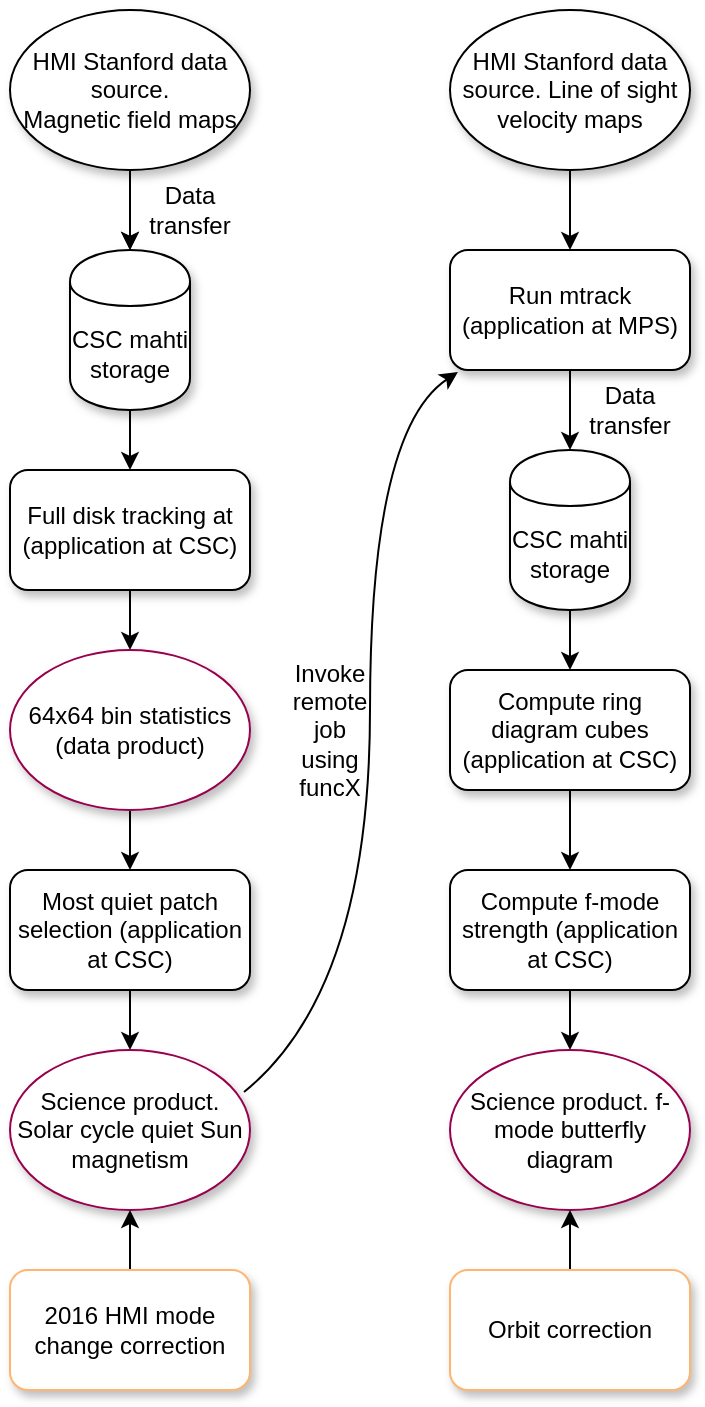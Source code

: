 <mxfile version="12.1.3" type="device" pages="1"><diagram id="L8AhJDbbjJhSSqQMXIn3" name="Page-1"><mxGraphModel dx="787" dy="250" grid="1" gridSize="10" guides="1" tooltips="1" connect="1" arrows="1" fold="1" page="1" pageScale="1" pageWidth="850" pageHeight="1100" math="0" shadow="0"><root><mxCell id="0"/><mxCell id="1" parent="0"/><mxCell id="CbrYqKTTjcID8T2sBDQm-4" value="" style="edgeStyle=orthogonalEdgeStyle;rounded=0;orthogonalLoop=1;jettySize=auto;html=1;" parent="1" source="CbrYqKTTjcID8T2sBDQm-1" target="CbrYqKTTjcID8T2sBDQm-3" edge="1"><mxGeometry relative="1" as="geometry"/></mxCell><mxCell id="CbrYqKTTjcID8T2sBDQm-1" value="&lt;div&gt;HMI Stanford data source.&lt;br&gt;&lt;/div&gt;&lt;div&gt;Magnetic field maps&lt;br&gt;&lt;/div&gt;" style="ellipse;whiteSpace=wrap;html=1;shadow=1;" parent="1" vertex="1"><mxGeometry x="20" y="20" width="120" height="80" as="geometry"/></mxCell><mxCell id="CbrYqKTTjcID8T2sBDQm-2" value="" style="endArrow=classic;html=1;" parent="1" target="CbrYqKTTjcID8T2sBDQm-3" edge="1"><mxGeometry width="50" height="50" relative="1" as="geometry"><mxPoint x="80" y="110" as="sourcePoint"/><mxPoint x="80" y="160" as="targetPoint"/></mxGeometry></mxCell><mxCell id="CbrYqKTTjcID8T2sBDQm-8" style="edgeStyle=orthogonalEdgeStyle;rounded=0;orthogonalLoop=1;jettySize=auto;html=1;exitX=0.5;exitY=1;exitDx=0;exitDy=0;entryX=0.5;entryY=0;entryDx=0;entryDy=0;" parent="1" source="CbrYqKTTjcID8T2sBDQm-3" target="CbrYqKTTjcID8T2sBDQm-7" edge="1"><mxGeometry relative="1" as="geometry"/></mxCell><mxCell id="CbrYqKTTjcID8T2sBDQm-3" value="CSC mahti storage" style="shape=cylinder;whiteSpace=wrap;html=1;boundedLbl=1;backgroundOutline=1;shadow=1;" parent="1" vertex="1"><mxGeometry x="50" y="140" width="60" height="80" as="geometry"/></mxCell><mxCell id="CbrYqKTTjcID8T2sBDQm-5" value="Data transfer" style="text;html=1;strokeColor=none;fillColor=none;align=center;verticalAlign=middle;whiteSpace=wrap;rounded=0;" parent="1" vertex="1"><mxGeometry x="90" y="110" width="40" height="20" as="geometry"/></mxCell><mxCell id="CbrYqKTTjcID8T2sBDQm-10" style="edgeStyle=orthogonalEdgeStyle;rounded=0;orthogonalLoop=1;jettySize=auto;html=1;exitX=0.5;exitY=1;exitDx=0;exitDy=0;entryX=0.5;entryY=0;entryDx=0;entryDy=0;" parent="1" source="CbrYqKTTjcID8T2sBDQm-7" target="CbrYqKTTjcID8T2sBDQm-9" edge="1"><mxGeometry relative="1" as="geometry"/></mxCell><mxCell id="CbrYqKTTjcID8T2sBDQm-7" value="Full disk tracking at (application at CSC)" style="rounded=1;whiteSpace=wrap;html=1;shadow=1;" parent="1" vertex="1"><mxGeometry x="20" y="250" width="120" height="60" as="geometry"/></mxCell><mxCell id="CbrYqKTTjcID8T2sBDQm-12" style="edgeStyle=orthogonalEdgeStyle;rounded=0;orthogonalLoop=1;jettySize=auto;html=1;entryX=0.5;entryY=0;entryDx=0;entryDy=0;" parent="1" source="CbrYqKTTjcID8T2sBDQm-9" target="CbrYqKTTjcID8T2sBDQm-11" edge="1"><mxGeometry relative="1" as="geometry"/></mxCell><mxCell id="CbrYqKTTjcID8T2sBDQm-9" value="64x64 bin statistics (data product)" style="ellipse;whiteSpace=wrap;html=1;strokeColor=#99004D;shadow=1;" parent="1" vertex="1"><mxGeometry x="20" y="340" width="120" height="80" as="geometry"/></mxCell><mxCell id="CbrYqKTTjcID8T2sBDQm-14" value="" style="edgeStyle=orthogonalEdgeStyle;rounded=0;orthogonalLoop=1;jettySize=auto;html=1;" parent="1" source="CbrYqKTTjcID8T2sBDQm-11" target="CbrYqKTTjcID8T2sBDQm-13" edge="1"><mxGeometry relative="1" as="geometry"/></mxCell><mxCell id="CbrYqKTTjcID8T2sBDQm-11" value="Most quiet patch selection (application at CSC)" style="rounded=1;whiteSpace=wrap;html=1;shadow=1;" parent="1" vertex="1"><mxGeometry x="20" y="450" width="120" height="60" as="geometry"/></mxCell><mxCell id="CbrYqKTTjcID8T2sBDQm-13" value="Science product. Solar cycle quiet Sun magnetism" style="ellipse;whiteSpace=wrap;html=1;shadow=1;strokeColor=#99004D;" parent="1" vertex="1"><mxGeometry x="20" y="540" width="120" height="80" as="geometry"/></mxCell><mxCell id="CbrYqKTTjcID8T2sBDQm-17" value="" style="edgeStyle=orthogonalEdgeStyle;rounded=0;orthogonalLoop=1;jettySize=auto;html=1;" parent="1" source="CbrYqKTTjcID8T2sBDQm-15" target="CbrYqKTTjcID8T2sBDQm-16" edge="1"><mxGeometry relative="1" as="geometry"/></mxCell><mxCell id="CbrYqKTTjcID8T2sBDQm-15" value="HMI Stanford data source. Line of sight velocity maps" style="ellipse;whiteSpace=wrap;html=1;shadow=1;" parent="1" vertex="1"><mxGeometry x="240" y="20" width="120" height="80" as="geometry"/></mxCell><mxCell id="CbrYqKTTjcID8T2sBDQm-19" value="" style="edgeStyle=orthogonalEdgeStyle;rounded=0;orthogonalLoop=1;jettySize=auto;html=1;" parent="1" source="CbrYqKTTjcID8T2sBDQm-16" target="CbrYqKTTjcID8T2sBDQm-18" edge="1"><mxGeometry relative="1" as="geometry"/></mxCell><mxCell id="CbrYqKTTjcID8T2sBDQm-16" value="Run mtrack (application at MPS)" style="rounded=1;whiteSpace=wrap;html=1;shadow=1;" parent="1" vertex="1"><mxGeometry x="240" y="140" width="120" height="60" as="geometry"/></mxCell><mxCell id="CbrYqKTTjcID8T2sBDQm-22" value="" style="edgeStyle=orthogonalEdgeStyle;rounded=0;orthogonalLoop=1;jettySize=auto;html=1;" parent="1" source="CbrYqKTTjcID8T2sBDQm-18" target="CbrYqKTTjcID8T2sBDQm-21" edge="1"><mxGeometry relative="1" as="geometry"/></mxCell><mxCell id="CbrYqKTTjcID8T2sBDQm-18" value="CSC mahti storage" style="shape=cylinder;whiteSpace=wrap;html=1;boundedLbl=1;backgroundOutline=1;shadow=1;" parent="1" vertex="1"><mxGeometry x="270" y="240" width="60" height="80" as="geometry"/></mxCell><mxCell id="CbrYqKTTjcID8T2sBDQm-20" value="Data transfer" style="text;html=1;strokeColor=none;fillColor=none;align=center;verticalAlign=middle;whiteSpace=wrap;rounded=0;" parent="1" vertex="1"><mxGeometry x="310" y="210" width="40" height="20" as="geometry"/></mxCell><mxCell id="CbrYqKTTjcID8T2sBDQm-24" value="" style="edgeStyle=orthogonalEdgeStyle;rounded=0;orthogonalLoop=1;jettySize=auto;html=1;" parent="1" source="CbrYqKTTjcID8T2sBDQm-21" target="CbrYqKTTjcID8T2sBDQm-23" edge="1"><mxGeometry relative="1" as="geometry"/></mxCell><mxCell id="CbrYqKTTjcID8T2sBDQm-21" value="Compute ring diagram cubes (application at CSC)" style="rounded=1;whiteSpace=wrap;html=1;shadow=1;" parent="1" vertex="1"><mxGeometry x="240" y="350" width="120" height="60" as="geometry"/></mxCell><mxCell id="CbrYqKTTjcID8T2sBDQm-26" value="" style="edgeStyle=orthogonalEdgeStyle;rounded=0;orthogonalLoop=1;jettySize=auto;html=1;" parent="1" source="CbrYqKTTjcID8T2sBDQm-23" target="CbrYqKTTjcID8T2sBDQm-25" edge="1"><mxGeometry relative="1" as="geometry"/></mxCell><mxCell id="CbrYqKTTjcID8T2sBDQm-23" value="Compute f-mode strength (application at CSC)" style="rounded=1;whiteSpace=wrap;html=1;shadow=1;" parent="1" vertex="1"><mxGeometry x="240" y="450" width="120" height="60" as="geometry"/></mxCell><mxCell id="CbrYqKTTjcID8T2sBDQm-25" value="Science product. f-mode butterfly diagram" style="ellipse;whiteSpace=wrap;html=1;strokeColor=#99004D;shadow=1;" parent="1" vertex="1"><mxGeometry x="240" y="540" width="120" height="80" as="geometry"/></mxCell><mxCell id="CbrYqKTTjcID8T2sBDQm-35" value="" style="edgeStyle=orthogonalEdgeStyle;rounded=0;orthogonalLoop=1;jettySize=auto;html=1;" parent="1" source="CbrYqKTTjcID8T2sBDQm-27" target="CbrYqKTTjcID8T2sBDQm-13" edge="1"><mxGeometry relative="1" as="geometry"/></mxCell><mxCell id="CbrYqKTTjcID8T2sBDQm-27" value="2016 HMI mode change correction" style="rounded=1;whiteSpace=wrap;html=1;strokeColor=#FFB570;shadow=1;" parent="1" vertex="1"><mxGeometry x="20" y="650" width="120" height="60" as="geometry"/></mxCell><mxCell id="CbrYqKTTjcID8T2sBDQm-29" value="" style="curved=1;endArrow=classic;html=1;entryX=0.033;entryY=1.017;entryDx=0;entryDy=0;entryPerimeter=0;exitX=0.975;exitY=0.263;exitDx=0;exitDy=0;exitPerimeter=0;" parent="1" source="CbrYqKTTjcID8T2sBDQm-13" target="CbrYqKTTjcID8T2sBDQm-16" edge="1"><mxGeometry width="50" height="50" relative="1" as="geometry"><mxPoint x="150" y="550" as="sourcePoint"/><mxPoint x="210" y="390" as="targetPoint"/><Array as="points"><mxPoint x="200" y="510"/><mxPoint x="200" y="230"/></Array></mxGeometry></mxCell><mxCell id="CbrYqKTTjcID8T2sBDQm-31" value="Invoke remote job using funcX" style="text;html=1;strokeColor=none;fillColor=none;align=center;verticalAlign=middle;whiteSpace=wrap;rounded=0;shadow=1;direction=south;" parent="1" vertex="1"><mxGeometry x="170" y="360" width="20" height="40" as="geometry"/></mxCell><mxCell id="CbrYqKTTjcID8T2sBDQm-34" value="" style="edgeStyle=orthogonalEdgeStyle;rounded=0;orthogonalLoop=1;jettySize=auto;html=1;" parent="1" source="CbrYqKTTjcID8T2sBDQm-32" target="CbrYqKTTjcID8T2sBDQm-25" edge="1"><mxGeometry relative="1" as="geometry"/></mxCell><mxCell id="CbrYqKTTjcID8T2sBDQm-32" value="Orbit correction" style="rounded=1;whiteSpace=wrap;html=1;shadow=1;strokeColor=#FFB570;" parent="1" vertex="1"><mxGeometry x="240" y="650" width="120" height="60" as="geometry"/></mxCell></root></mxGraphModel></diagram></mxfile>